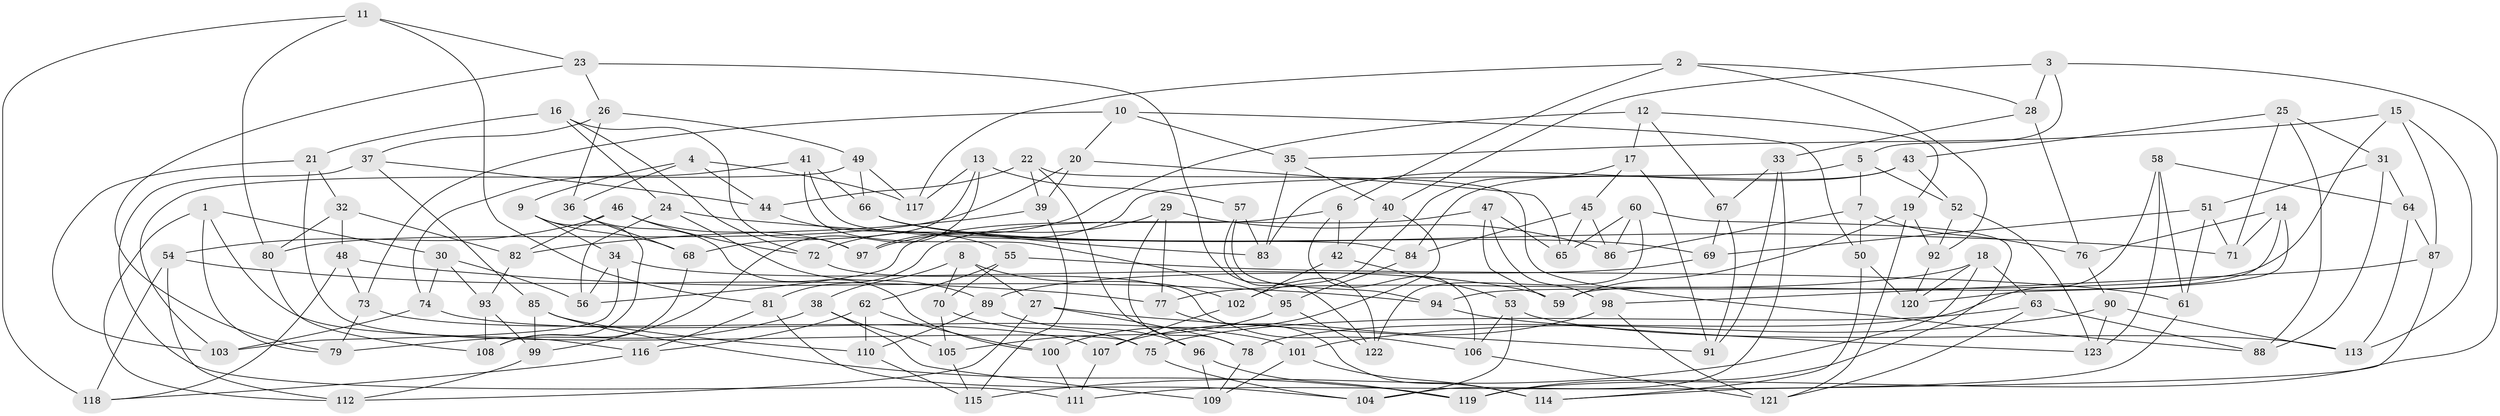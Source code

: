 // coarse degree distribution, {4: 0.686046511627907, 6: 0.12790697674418605, 5: 0.05813953488372093, 14: 0.011627906976744186, 8: 0.05813953488372093, 7: 0.03488372093023256, 3: 0.023255813953488372}
// Generated by graph-tools (version 1.1) at 2025/20/03/04/25 18:20:34]
// undirected, 123 vertices, 246 edges
graph export_dot {
graph [start="1"]
  node [color=gray90,style=filled];
  1;
  2;
  3;
  4;
  5;
  6;
  7;
  8;
  9;
  10;
  11;
  12;
  13;
  14;
  15;
  16;
  17;
  18;
  19;
  20;
  21;
  22;
  23;
  24;
  25;
  26;
  27;
  28;
  29;
  30;
  31;
  32;
  33;
  34;
  35;
  36;
  37;
  38;
  39;
  40;
  41;
  42;
  43;
  44;
  45;
  46;
  47;
  48;
  49;
  50;
  51;
  52;
  53;
  54;
  55;
  56;
  57;
  58;
  59;
  60;
  61;
  62;
  63;
  64;
  65;
  66;
  67;
  68;
  69;
  70;
  71;
  72;
  73;
  74;
  75;
  76;
  77;
  78;
  79;
  80;
  81;
  82;
  83;
  84;
  85;
  86;
  87;
  88;
  89;
  90;
  91;
  92;
  93;
  94;
  95;
  96;
  97;
  98;
  99;
  100;
  101;
  102;
  103;
  104;
  105;
  106;
  107;
  108;
  109;
  110;
  111;
  112;
  113;
  114;
  115;
  116;
  117;
  118;
  119;
  120;
  121;
  122;
  123;
  1 -- 30;
  1 -- 116;
  1 -- 79;
  1 -- 112;
  2 -- 28;
  2 -- 92;
  2 -- 117;
  2 -- 6;
  3 -- 28;
  3 -- 119;
  3 -- 40;
  3 -- 5;
  4 -- 9;
  4 -- 36;
  4 -- 117;
  4 -- 44;
  5 -- 52;
  5 -- 97;
  5 -- 7;
  6 -- 106;
  6 -- 56;
  6 -- 42;
  7 -- 76;
  7 -- 86;
  7 -- 50;
  8 -- 27;
  8 -- 70;
  8 -- 102;
  8 -- 38;
  9 -- 68;
  9 -- 108;
  9 -- 34;
  10 -- 50;
  10 -- 20;
  10 -- 35;
  10 -- 73;
  11 -- 81;
  11 -- 23;
  11 -- 80;
  11 -- 118;
  12 -- 67;
  12 -- 17;
  12 -- 72;
  12 -- 19;
  13 -- 99;
  13 -- 57;
  13 -- 117;
  13 -- 68;
  14 -- 71;
  14 -- 120;
  14 -- 76;
  14 -- 59;
  15 -- 113;
  15 -- 87;
  15 -- 94;
  15 -- 35;
  16 -- 24;
  16 -- 72;
  16 -- 21;
  16 -- 97;
  17 -- 102;
  17 -- 91;
  17 -- 45;
  18 -- 120;
  18 -- 63;
  18 -- 77;
  18 -- 115;
  19 -- 121;
  19 -- 92;
  19 -- 59;
  20 -- 80;
  20 -- 65;
  20 -- 39;
  21 -- 103;
  21 -- 75;
  21 -- 32;
  22 -- 88;
  22 -- 44;
  22 -- 96;
  22 -- 39;
  23 -- 79;
  23 -- 26;
  23 -- 122;
  24 -- 89;
  24 -- 71;
  24 -- 56;
  25 -- 31;
  25 -- 43;
  25 -- 88;
  25 -- 71;
  26 -- 37;
  26 -- 36;
  26 -- 49;
  27 -- 112;
  27 -- 91;
  27 -- 78;
  28 -- 33;
  28 -- 76;
  29 -- 77;
  29 -- 86;
  29 -- 78;
  29 -- 97;
  30 -- 74;
  30 -- 56;
  30 -- 93;
  31 -- 51;
  31 -- 88;
  31 -- 64;
  32 -- 80;
  32 -- 82;
  32 -- 48;
  33 -- 67;
  33 -- 104;
  33 -- 91;
  34 -- 103;
  34 -- 56;
  34 -- 59;
  35 -- 83;
  35 -- 40;
  36 -- 100;
  36 -- 68;
  37 -- 85;
  37 -- 111;
  37 -- 44;
  38 -- 79;
  38 -- 109;
  38 -- 105;
  39 -- 115;
  39 -- 82;
  40 -- 100;
  40 -- 42;
  41 -- 95;
  41 -- 74;
  41 -- 84;
  41 -- 66;
  42 -- 53;
  42 -- 102;
  43 -- 84;
  43 -- 52;
  43 -- 83;
  44 -- 55;
  45 -- 86;
  45 -- 84;
  45 -- 65;
  46 -- 72;
  46 -- 82;
  46 -- 97;
  46 -- 54;
  47 -- 65;
  47 -- 98;
  47 -- 81;
  47 -- 59;
  48 -- 118;
  48 -- 73;
  48 -- 94;
  49 -- 66;
  49 -- 117;
  49 -- 103;
  50 -- 114;
  50 -- 120;
  51 -- 71;
  51 -- 61;
  51 -- 69;
  52 -- 123;
  52 -- 92;
  53 -- 113;
  53 -- 104;
  53 -- 106;
  54 -- 77;
  54 -- 118;
  54 -- 112;
  55 -- 61;
  55 -- 62;
  55 -- 70;
  57 -- 83;
  57 -- 94;
  57 -- 122;
  58 -- 123;
  58 -- 64;
  58 -- 61;
  58 -- 78;
  60 -- 122;
  60 -- 65;
  60 -- 86;
  60 -- 119;
  61 -- 111;
  62 -- 116;
  62 -- 110;
  62 -- 100;
  63 -- 121;
  63 -- 75;
  63 -- 88;
  64 -- 87;
  64 -- 113;
  66 -- 83;
  66 -- 69;
  67 -- 91;
  67 -- 69;
  68 -- 108;
  69 -- 89;
  70 -- 105;
  70 -- 75;
  72 -- 106;
  73 -- 79;
  73 -- 107;
  74 -- 103;
  74 -- 101;
  75 -- 104;
  76 -- 90;
  77 -- 114;
  78 -- 109;
  80 -- 108;
  81 -- 116;
  81 -- 104;
  82 -- 93;
  84 -- 95;
  85 -- 110;
  85 -- 99;
  85 -- 119;
  87 -- 98;
  87 -- 114;
  89 -- 110;
  89 -- 96;
  90 -- 101;
  90 -- 113;
  90 -- 123;
  92 -- 120;
  93 -- 108;
  93 -- 99;
  94 -- 123;
  95 -- 105;
  95 -- 122;
  96 -- 109;
  96 -- 119;
  98 -- 107;
  98 -- 121;
  99 -- 112;
  100 -- 111;
  101 -- 114;
  101 -- 109;
  102 -- 107;
  105 -- 115;
  106 -- 121;
  107 -- 111;
  110 -- 115;
  116 -- 118;
}
